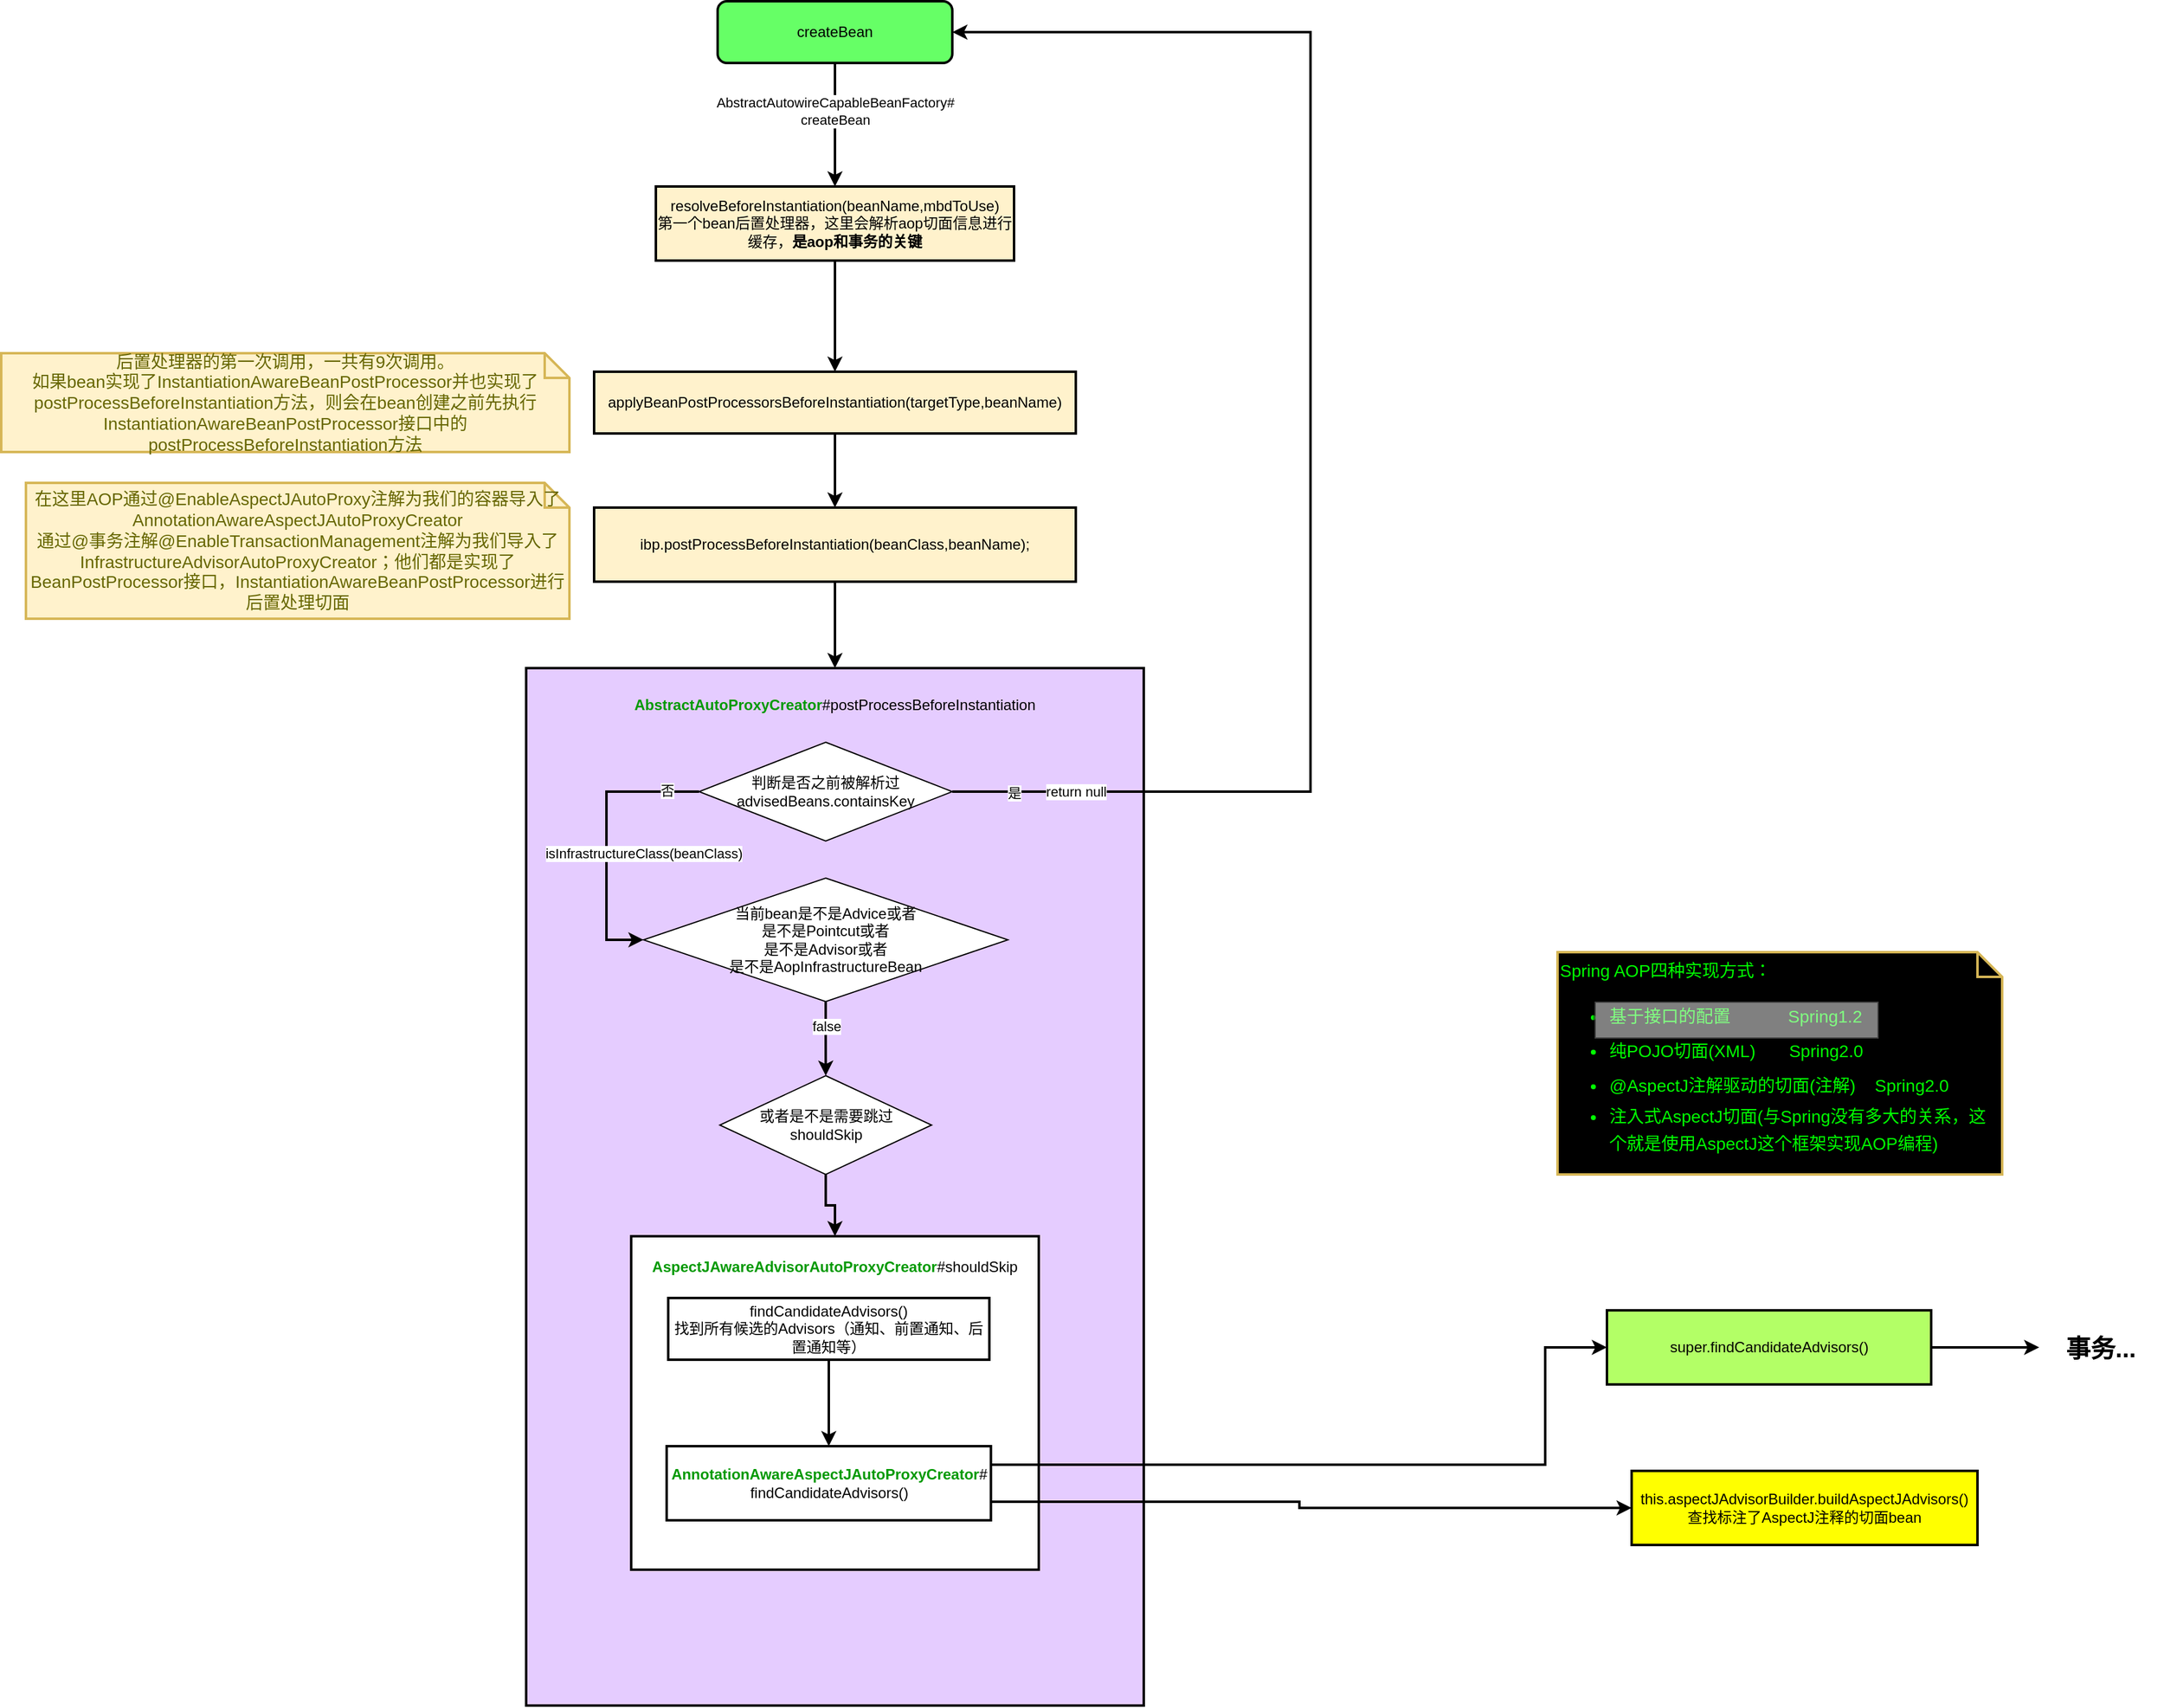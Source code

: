 <mxfile version="15.0.3" type="github" pages="2">
  <diagram id="2z5CUgGZHuWxxsyof4mT" name="第 1 页">
    <mxGraphModel dx="2315" dy="746" grid="1" gridSize="10" guides="1" tooltips="1" connect="1" arrows="1" fold="1" page="1" pageScale="1" pageWidth="827" pageHeight="1169" math="0" shadow="0">
      <root>
        <mxCell id="0" />
        <mxCell id="1" parent="0" />
        <mxCell id="qLPg8TqJx2OJkzEQIvHe-3" value="" style="edgeStyle=orthogonalEdgeStyle;rounded=0;orthogonalLoop=1;jettySize=auto;html=1;strokeWidth=2;entryX=0.5;entryY=0;entryDx=0;entryDy=0;" parent="1" source="qLPg8TqJx2OJkzEQIvHe-1" target="qLPg8TqJx2OJkzEQIvHe-4" edge="1">
          <mxGeometry relative="1" as="geometry">
            <mxPoint x="115" y="200" as="targetPoint" />
          </mxGeometry>
        </mxCell>
        <mxCell id="qLPg8TqJx2OJkzEQIvHe-5" value="AbstractAutowireCapableBeanFactory#&lt;br&gt;createBean" style="edgeLabel;html=1;align=center;verticalAlign=middle;resizable=0;points=[];" parent="qLPg8TqJx2OJkzEQIvHe-3" vertex="1" connectable="0">
          <mxGeometry x="-0.22" relative="1" as="geometry">
            <mxPoint as="offset" />
          </mxGeometry>
        </mxCell>
        <mxCell id="qLPg8TqJx2OJkzEQIvHe-1" value="createBean" style="rounded=1;whiteSpace=wrap;html=1;fillColor=#66FF66;strokeWidth=2;" parent="1" vertex="1">
          <mxGeometry x="20" y="70" width="190" height="50" as="geometry" />
        </mxCell>
        <mxCell id="qLPg8TqJx2OJkzEQIvHe-7" value="" style="edgeStyle=orthogonalEdgeStyle;rounded=0;orthogonalLoop=1;jettySize=auto;html=1;strokeWidth=2;" parent="1" source="qLPg8TqJx2OJkzEQIvHe-4" target="qLPg8TqJx2OJkzEQIvHe-6" edge="1">
          <mxGeometry relative="1" as="geometry" />
        </mxCell>
        <mxCell id="qLPg8TqJx2OJkzEQIvHe-4" value="resolveBeforeInstantiation(beanName,mbdToUse)&lt;br&gt;第一个bean后置处理器，这里会解析aop切面信息进行缓存，&lt;b&gt;是aop和事务的关键&lt;/b&gt;" style="rounded=0;whiteSpace=wrap;html=1;strokeWidth=2;fillColor=#FFF2CC;" parent="1" vertex="1">
          <mxGeometry x="-30" y="220" width="290" height="60" as="geometry" />
        </mxCell>
        <mxCell id="qLPg8TqJx2OJkzEQIvHe-10" value="" style="edgeStyle=orthogonalEdgeStyle;rounded=0;orthogonalLoop=1;jettySize=auto;html=1;strokeWidth=2;" parent="1" source="qLPg8TqJx2OJkzEQIvHe-6" target="qLPg8TqJx2OJkzEQIvHe-9" edge="1">
          <mxGeometry relative="1" as="geometry" />
        </mxCell>
        <mxCell id="qLPg8TqJx2OJkzEQIvHe-6" value="applyBeanPostProcessorsBeforeInstantiation(targetType,beanName)" style="rounded=0;whiteSpace=wrap;html=1;strokeWidth=2;fillColor=#FFF2CC;" parent="1" vertex="1">
          <mxGeometry x="-80" y="370" width="390" height="50" as="geometry" />
        </mxCell>
        <mxCell id="qLPg8TqJx2OJkzEQIvHe-8" value="后置处理器的第一次调用，一共有9次调用。&lt;br&gt;如果bean实现了InstantiationAwareBeanPostProcessor并也实现了postProcessBeforeInstantiation方法，则会在bean创建之前先执行InstantiationAwareBeanPostProcessor接口中的postProcessBeforeInstantiation方法" style="shape=note;strokeWidth=2;fontSize=14;size=20;whiteSpace=wrap;html=1;fillColor=#fff2cc;strokeColor=#d6b656;fontColor=#666600;rounded=0;verticalAlign=middle;" parent="1" vertex="1">
          <mxGeometry x="-560" y="355" width="460" height="80" as="geometry" />
        </mxCell>
        <mxCell id="qLPg8TqJx2OJkzEQIvHe-13" value="" style="edgeStyle=orthogonalEdgeStyle;rounded=0;orthogonalLoop=1;jettySize=auto;html=1;strokeWidth=2;" parent="1" source="qLPg8TqJx2OJkzEQIvHe-9" target="qLPg8TqJx2OJkzEQIvHe-12" edge="1">
          <mxGeometry relative="1" as="geometry" />
        </mxCell>
        <mxCell id="qLPg8TqJx2OJkzEQIvHe-9" value="ibp.postProcessBeforeInstantiation(beanClass,beanName);" style="whiteSpace=wrap;html=1;rounded=0;strokeWidth=2;fillColor=#FFF2CC;" parent="1" vertex="1">
          <mxGeometry x="-80" y="480" width="390" height="60" as="geometry" />
        </mxCell>
        <mxCell id="qLPg8TqJx2OJkzEQIvHe-11" value="在这里AOP通过@EnableAspectJAutoProxy注解为我们的容器导入了AnnotationAwareAspectJAutoProxyCreator&lt;br&gt;通过@事务注解@EnableTransactionManagement注解为我们导入了InfrastructureAdvisorAutoProxyCreator；他们都是实现了BeanPostProcessor接口，InstantiationAwareBeanPostProcessor进行后置处理切面" style="shape=note;strokeWidth=2;fontSize=14;size=20;whiteSpace=wrap;html=1;fillColor=#fff2cc;strokeColor=#d6b656;fontColor=#666600;rounded=0;verticalAlign=middle;" parent="1" vertex="1">
          <mxGeometry x="-540" y="460" width="440" height="110" as="geometry" />
        </mxCell>
        <mxCell id="qLPg8TqJx2OJkzEQIvHe-12" value="" style="whiteSpace=wrap;html=1;rounded=0;strokeWidth=2;fillColor=#E5CCFF;" parent="1" vertex="1">
          <mxGeometry x="-135" y="610" width="500" height="840" as="geometry" />
        </mxCell>
        <mxCell id="iQeJDAp7LOMuk4Yl4cxe-1" value="&lt;b&gt;&lt;font color=&quot;#009900&quot;&gt;AbstractAutoProxyCreator&lt;/font&gt;&lt;/b&gt;#postProcessBeforeInstantiation" style="text;html=1;strokeColor=none;fillColor=none;align=center;verticalAlign=middle;whiteSpace=wrap;rounded=0;" parent="1" vertex="1">
          <mxGeometry x="-70" y="620" width="370" height="40" as="geometry" />
        </mxCell>
        <mxCell id="iQeJDAp7LOMuk4Yl4cxe-3" style="edgeStyle=orthogonalEdgeStyle;rounded=0;orthogonalLoop=1;jettySize=auto;html=1;exitX=1;exitY=0.5;exitDx=0;exitDy=0;entryX=1;entryY=0.5;entryDx=0;entryDy=0;strokeWidth=2;" parent="1" source="iQeJDAp7LOMuk4Yl4cxe-2" target="qLPg8TqJx2OJkzEQIvHe-1" edge="1">
          <mxGeometry relative="1" as="geometry">
            <Array as="points">
              <mxPoint x="500" y="710" />
              <mxPoint x="500" y="95" />
            </Array>
          </mxGeometry>
        </mxCell>
        <mxCell id="iQeJDAp7LOMuk4Yl4cxe-4" value="return null" style="edgeLabel;html=1;align=center;verticalAlign=middle;resizable=0;points=[];" parent="iQeJDAp7LOMuk4Yl4cxe-3" vertex="1" connectable="0">
          <mxGeometry x="-0.831" relative="1" as="geometry">
            <mxPoint x="-1" as="offset" />
          </mxGeometry>
        </mxCell>
        <mxCell id="iQeJDAp7LOMuk4Yl4cxe-5" value="是" style="edgeLabel;html=1;align=center;verticalAlign=middle;resizable=0;points=[];" parent="iQeJDAp7LOMuk4Yl4cxe-3" vertex="1" connectable="0">
          <mxGeometry x="-0.916" y="-1" relative="1" as="geometry">
            <mxPoint as="offset" />
          </mxGeometry>
        </mxCell>
        <mxCell id="iQeJDAp7LOMuk4Yl4cxe-8" style="edgeStyle=orthogonalEdgeStyle;rounded=0;orthogonalLoop=1;jettySize=auto;html=1;exitX=0;exitY=0.5;exitDx=0;exitDy=0;entryX=0;entryY=0.5;entryDx=0;entryDy=0;strokeWidth=2;" parent="1" source="iQeJDAp7LOMuk4Yl4cxe-2" target="iQeJDAp7LOMuk4Yl4cxe-6" edge="1">
          <mxGeometry relative="1" as="geometry">
            <Array as="points">
              <mxPoint x="-70" y="710" />
              <mxPoint x="-70" y="830" />
            </Array>
          </mxGeometry>
        </mxCell>
        <mxCell id="iQeJDAp7LOMuk4Yl4cxe-9" value="否" style="edgeLabel;html=1;align=center;verticalAlign=middle;resizable=0;points=[];" parent="iQeJDAp7LOMuk4Yl4cxe-8" vertex="1" connectable="0">
          <mxGeometry x="-0.769" y="-1" relative="1" as="geometry">
            <mxPoint as="offset" />
          </mxGeometry>
        </mxCell>
        <mxCell id="iQeJDAp7LOMuk4Yl4cxe-10" value="isInfrastructureClass(beanClass)" style="edgeLabel;html=1;align=center;verticalAlign=middle;resizable=0;points=[];" parent="iQeJDAp7LOMuk4Yl4cxe-8" vertex="1" connectable="0">
          <mxGeometry x="0.084" y="-2" relative="1" as="geometry">
            <mxPoint x="32" y="3" as="offset" />
          </mxGeometry>
        </mxCell>
        <mxCell id="iQeJDAp7LOMuk4Yl4cxe-2" value="判断是否之前被解析过&lt;br&gt;advisedBeans.containsKey" style="rhombus;whiteSpace=wrap;html=1;" parent="1" vertex="1">
          <mxGeometry x="5" y="670" width="205" height="80" as="geometry" />
        </mxCell>
        <mxCell id="iQeJDAp7LOMuk4Yl4cxe-12" value="" style="edgeStyle=orthogonalEdgeStyle;rounded=0;orthogonalLoop=1;jettySize=auto;html=1;strokeWidth=2;" parent="1" source="iQeJDAp7LOMuk4Yl4cxe-6" target="iQeJDAp7LOMuk4Yl4cxe-7" edge="1">
          <mxGeometry relative="1" as="geometry" />
        </mxCell>
        <mxCell id="iQeJDAp7LOMuk4Yl4cxe-13" value="false" style="edgeLabel;html=1;align=center;verticalAlign=middle;resizable=0;points=[];" parent="iQeJDAp7LOMuk4Yl4cxe-12" vertex="1" connectable="0">
          <mxGeometry x="-0.339" relative="1" as="geometry">
            <mxPoint as="offset" />
          </mxGeometry>
        </mxCell>
        <mxCell id="iQeJDAp7LOMuk4Yl4cxe-6" value="当前bean是不是Advice或者&lt;br&gt;是不是Pointcut或者&lt;br&gt;是不是Advisor或者&lt;br&gt;是不是AopInfrastructureBean&lt;br&gt;" style="rhombus;whiteSpace=wrap;html=1;" parent="1" vertex="1">
          <mxGeometry x="-40" y="780" width="295" height="100" as="geometry" />
        </mxCell>
        <mxCell id="iQeJDAp7LOMuk4Yl4cxe-7" value="&lt;span&gt;或者是不是需要跳过&lt;br&gt;shouldSkip&lt;br&gt;&lt;/span&gt;" style="rhombus;whiteSpace=wrap;html=1;" parent="1" vertex="1">
          <mxGeometry x="21.75" y="940" width="171.5" height="80" as="geometry" />
        </mxCell>
        <mxCell id="iQeJDAp7LOMuk4Yl4cxe-14" value="" style="rounded=0;whiteSpace=wrap;html=1;strokeWidth=2;" parent="1" vertex="1">
          <mxGeometry x="-50" y="1070" width="330" height="270" as="geometry" />
        </mxCell>
        <mxCell id="iQeJDAp7LOMuk4Yl4cxe-15" value="&lt;font color=&quot;#009900&quot;&gt;&lt;b&gt;AspectJAwareAdvisorAutoProxyCreator&lt;/b&gt;&lt;/font&gt;#shouldSkip" style="text;html=1;strokeColor=none;fillColor=none;align=center;verticalAlign=middle;whiteSpace=wrap;rounded=0;" parent="1" vertex="1">
          <mxGeometry x="-30" y="1080" width="290" height="30" as="geometry" />
        </mxCell>
        <mxCell id="iQeJDAp7LOMuk4Yl4cxe-20" value="" style="edgeStyle=orthogonalEdgeStyle;rounded=0;orthogonalLoop=1;jettySize=auto;html=1;strokeWidth=2;entryX=0.5;entryY=0;entryDx=0;entryDy=0;" parent="1" source="iQeJDAp7LOMuk4Yl4cxe-16" target="iQeJDAp7LOMuk4Yl4cxe-22" edge="1">
          <mxGeometry relative="1" as="geometry">
            <mxPoint x="110" y="1220" as="targetPoint" />
          </mxGeometry>
        </mxCell>
        <mxCell id="iQeJDAp7LOMuk4Yl4cxe-16" value="findCandidateAdvisors()&lt;br&gt;找到所有候选的Advisors（通知、前置通知、后置通知等）" style="rounded=0;whiteSpace=wrap;html=1;strokeWidth=2;" parent="1" vertex="1">
          <mxGeometry x="-20" y="1120" width="260" height="50" as="geometry" />
        </mxCell>
        <mxCell id="iQeJDAp7LOMuk4Yl4cxe-24" value="" style="edgeStyle=orthogonalEdgeStyle;rounded=0;orthogonalLoop=1;jettySize=auto;html=1;strokeWidth=2;exitX=1;exitY=0.25;exitDx=0;exitDy=0;entryX=0;entryY=0.5;entryDx=0;entryDy=0;" parent="1" source="iQeJDAp7LOMuk4Yl4cxe-22" target="iQeJDAp7LOMuk4Yl4cxe-23" edge="1">
          <mxGeometry relative="1" as="geometry">
            <Array as="points">
              <mxPoint x="690" y="1255" />
              <mxPoint x="690" y="1160" />
            </Array>
          </mxGeometry>
        </mxCell>
        <mxCell id="iQeJDAp7LOMuk4Yl4cxe-32" style="edgeStyle=orthogonalEdgeStyle;rounded=0;orthogonalLoop=1;jettySize=auto;html=1;exitX=1;exitY=0.75;exitDx=0;exitDy=0;entryX=0;entryY=0.5;entryDx=0;entryDy=0;strokeWidth=2;" parent="1" source="iQeJDAp7LOMuk4Yl4cxe-22" target="iQeJDAp7LOMuk4Yl4cxe-31" edge="1">
          <mxGeometry relative="1" as="geometry">
            <Array as="points">
              <mxPoint x="491" y="1285" />
              <mxPoint x="491" y="1290" />
            </Array>
          </mxGeometry>
        </mxCell>
        <mxCell id="iQeJDAp7LOMuk4Yl4cxe-22" value="&lt;b&gt;&lt;font color=&quot;#009900&quot;&gt;AnnotationAwareAspectJAutoProxyCreator&lt;/font&gt;&lt;/b&gt;#&lt;br&gt;findCandidateAdvisors()" style="rounded=0;whiteSpace=wrap;html=1;strokeWidth=2;" parent="1" vertex="1">
          <mxGeometry x="-21.25" y="1240" width="262.5" height="60" as="geometry" />
        </mxCell>
        <mxCell id="iQeJDAp7LOMuk4Yl4cxe-26" value="" style="edgeStyle=orthogonalEdgeStyle;rounded=0;orthogonalLoop=1;jettySize=auto;html=1;strokeWidth=2;entryX=0;entryY=0.5;entryDx=0;entryDy=0;" parent="1" source="iQeJDAp7LOMuk4Yl4cxe-23" target="iQeJDAp7LOMuk4Yl4cxe-27" edge="1">
          <mxGeometry relative="1" as="geometry">
            <mxPoint x="676.25" y="1220" as="targetPoint" />
          </mxGeometry>
        </mxCell>
        <mxCell id="iQeJDAp7LOMuk4Yl4cxe-23" value="super.findCandidateAdvisors()" style="rounded=0;whiteSpace=wrap;html=1;strokeWidth=2;fillColor=#B3FF66;" parent="1" vertex="1">
          <mxGeometry x="740" y="1130" width="262.5" height="60" as="geometry" />
        </mxCell>
        <mxCell id="iQeJDAp7LOMuk4Yl4cxe-30" value="" style="group" parent="1" vertex="1" connectable="0">
          <mxGeometry x="1090" y="1140" width="100" height="40" as="geometry" />
        </mxCell>
        <mxCell id="iQeJDAp7LOMuk4Yl4cxe-27" value="&lt;font style=&quot;font-size: 20px&quot;&gt;&lt;b&gt;事务...&lt;/b&gt;&lt;/font&gt;" style="text;html=1;strokeColor=none;fillColor=none;align=center;verticalAlign=middle;whiteSpace=wrap;rounded=0;" parent="iQeJDAp7LOMuk4Yl4cxe-30" vertex="1">
          <mxGeometry width="100" height="40" as="geometry" />
        </mxCell>
        <UserObject label="" link="https://viewer.diagrams.net/?highlight=0000ff&amp;edit=_blank&amp;layers=1&amp;nav=1&amp;title=AOP%E6%BA%90%E7%A0%81%E8%A7%A3%E6%9E%90.drawio#R7R1Zc5tI%2BrfsA1VOqqLiPh5Bx6y3EidjO5uZvLgQIIkZRGsB%2Bciv3764G4QOJFkjx%2BVA01z93SecNFy%2B%2FhbZq8UX4HoBJ%2FLuKyeNOFEUZF2H%2F6GRNzKiySoZmEe%2BSyflAw%2F%2BL48O8nR07bteXJqYABAk%2Fqo86IAw9JykNGZHEXgpT5uBoHzXlT33agMPjh3UR3%2F4brIgo7qo5eP%2F9vz5Ir2zoBrkyNJOJ9M3iRe2C14KQ9KYk4YRAAnZWr4OvQAtXrouz7rz4%2Fvz%2Bqfxa%2FYw%2FXk7vnt5cz%2BRi022OSV7hcgLk50v7f%2F%2BsnY%2B%2F%2FDD1cPP6dPTj%2F%2BAn6%2BfRPpqyVu6Xp4Ll4%2FugihZgDkI7WCcj1oRWIeuh67Kw718zmcAVnBQgIN%2FeUnyRnHBXicADi2SZUCPeq9%2B8kdh%2B090qYFC90av9Mp45y3dCZPo7Y98Itr9s3gsPw3vpefFSQT%2BziAPYWaRN0avWUGQDatL58VgHTley5JSbEnsaO4lLfOEDIUg7Xlg6cHHhudFXmAn%2FnP54WxKBPNsXg5ouEFhvQXc6UM%2B28Ga3iler7xoMPNDd2iHru%2FaiWe6z34MovjmQw1LyjjwsvAT72Fl43V5gXykDO%2BZHwRDEIAInyuZxlAeWy2wefaixHvdATr11UyvwtMXpkxMTPdfcpaQjS0K7EDlewKAXAPAKSjx%2BNSRioBN1CGdkjqUOnDGKmeJnCmgDWPI6QY31jkTjlh4Q%2BNMCR8acwZEGTWA72ZNI7g1R1v%2B7MYmxHRnL6E0hPIDXhZdmQ%2FXQfABDWgWEwM%2B21MokUtQswN%2FHsJtB4LEg0RlIYLxocgz6YGl77oEQbzY%2F2VP8fUQiqyAHyZ4tRSLU0ZtFEflMT05l4JFTGjG7EZK%2FMQPRKpAdIYlvdg39PCFKWA2iyEOVYGd3XN3%2BAtM%2BBsQzhNurCAIm2ob%2FOGINeF0jRtPOGvIGZM6RtA5BsQjA83Uh%2BjK%2BoQzTW4s47NM1pXhIZ3TeTRiDjE%2B4luQ0%2BEEfcyNNc6yOHOEJ8NbjNAhuAufH90C3pfHc%2BAtpMIhfGVzVGf1C7CcruPNbL7OTJoYf19sXpLLbF5isXmFweaNvti8KJ0Fn%2FdC10S6NGIagR3HvkMGJ35wOlEgdVWUlFPKAgYAEalYmNIg8Yw5y8C0Z3BmgYog6cIJlkap2lARxUKpQUiXShBIhAK6FDp9zOkWPd0yqeaFZkA2oMtTzw6R5NhPDzsHAhUHSolEZZ1BorJyRE1MZVAo4daryCuttvq%2FNcBc3Hb%2BnuOV%2F%2BSQxTORABclcYr%2BYeluYRFaPGgbU81Rs4MzECafZvbSD97SKaq9RBCjd4EUPY1sP0TawhKEoHq8fKUYkz66jjHQV0n%2BsJnAoS8Vr%2ByQ%2BVblp1VFQ1OUyj3IOWiGn0AlxGHdZfLxI0Pa0RF4mNz%2FuM%2FEf0TQsJ2F51LKsihBxUd9sq6gdyDr9KFmB7VD76UO99oL5soJ5Bcy5kMqkvumwtIBVKQDGAJlY1CLSLnMSaGUsryLgAfk%2BQoGQ5HDQ%2BVshEagSkc0sNKin4hY%2BloCkT8pNn089gP0hkqZLaAgrYHgFNL8hwVbgCgdeA5EMUOhignUKdAhrFmcEhhIe7kMYKQ0i9grpGIVrziPrbgMTpC9mug3N%2FBS8FzZ68HYK2WmdftYQca0ZeYC8Mpe%2B2GvLJ8G%2B5EeksgP59TjBBX4uiMsf5uOj%2B04mi6J9edKFn6TRjfY8haGrqm2Xb9Fn2pk02ttxlo4jK2VdLRiJkIzDo1vsA%2F7svq01MZLve%2Bpu6Vg88ks77uQBhEPbvRpHdwyuc8EwHlwfVw7XmBbW%2BA22NX7Rbi4YnwrD3c1RLhyNw6fwfD0%2FnuVjREFiLP8cOnYrq5hinBqxQ8oV50H5DXpWcWYafVCRuVCVYQk61C70MEc0fU4XQ1PkSdi1Ui6Xdz4ByDpbGEKAFZZEBZ7I2n96sf5R%2FhxLkJ%2FI85ga1yIyNTdwwoK6%2BhKGnI67epflAFxDg6vy7GKM3OMuBi1q811dWlt8I6OsVM0Y4LNLun2EJs5oc5VGmLL3F4avgVxjcHrqFfWeUDBNcaBBZKtIFVBVVr9zP2dJSlghyXaaAE5gRmBq0lzbiwJwz51%2BJxUD5H5cYgU6sfIDmPbSXwQfrFDe%2B4tkUp9VZp6ZBwmRiQaX1Fy8mb7wienVpq%2BReD1jYkmQxDO%2FPk6stEwJw4vA0AZdWfBipoTHKU7KTQSZo0Qx8i5RMbZ63MyQE%2Bon%2F2qY7w7HeOF%2BgHQlCnK49%2BB8yKP602IUmGkUQthfU%2F8IB483pt3D%2Bbw8fbr3ZM5%2Bu%2Ftw9f7J2ts3j3dmV%2FGH46JQvu%2F%2BhUzNmDGPQi8G4QeI2%2Fmhz7CisH918%2Fjp9u7yb358Hj%2Fffj4%2Ff4K9q3BvlpPCc9DizuB9AaiokwzkyTyp%2BvEe8BO1UzZ5ZPCHDJ486Hw4FcFqQ%2B%2FBtSfSVia5gJn0WisZiMbqaCuV8x2Rs5iLZzallOMHVdEk6cCvXAvOGKQ5%2BGRDk9voafpz5OTIsEl54Zled1XhenEgXBm5LvAVInSsvHBt3Ew4ntNQPT4tvJuQydYu344N0PHi%2BENmxD8hvVGfO33vUTsp%2FkKHwZXGsP0yIxrwkfKXLZ9qaZ74TR%2BcsMkWntka2YHsddw%2Fw%2BHesmNjON4uQgtMdPW0PORI5PG5iDuAfP4QxB62aRCcv9wyMOfXpY2vYxUDgoLjNx%2Bg7XyfS28wCjkuqZ5cAeszdFPmeahVLIzFFFOq0u2TfSo5jMwLtV3qod4oPyFaD69kSXMxJFMKG1%2ByBScygm46wGdJuj5KYKh5%2Bc0K2%2BQvUgy15LrkE6oKFjVZAd6MPBD79OiYDvj%2Bm2FJXHfixLSZGE0qq9SPVfyPclveGEHZX3SLgxk7xGXK6KBAFU1fwMxdtNwjFLmz5UJWUlz9%2BLnBYj8XxDN7L7zGw1FKjEPjVF2KvFynQ%2FKvQm%2Bd1x2WhK%2Ffcs5vaOcI9z5VDWoAqNbBA2O8oVgWIfi7jwQSwJmVqGQXOMMi7PkQog3q3NtuWDNZ8TCs3fXxEBo6D%2BRdzGQ4M9%2BWkz%2FfQzkd8wG%2BqZ8QelI%2BvJpSb%2Fei2QGIhIBQ%2BqSWdMS%2BHq3nnhhr9DmehlMIhw72yS%2ByzBHyhqFriDS%2FYJlyfPUstxYYD7BP3B8Htmu75WuMsM%2FbYwgFaeChm6WCVKps1G7g2wXKzaGqtZlO7N2IStsPzxKsDKd3wlV79rGq3duoHZVBIw9uQHb%2FpQr9qfOV7Cnb%2BuT0QUBRWYEGiCCMl5vaGFRalAR1zBxT89WIzPoi%2BDlSqswjVHZIKgMgpf6onexixfrTOm9d7o1OtKt2OC6PI4UTyHG7Ch1EQqz2E5V%2FEDQ5f3UZUqPn6pu%2Bv7UZ1E5CZ1Rp3LqOd7KqSxs7VR%2BzzTd0GpuOwyDC2C%2FFSZQamkU1ZJQERCGUkS%2BjfN16v3OkZU8wWFRl1HgmnWuuwyG09AVLLfQoeQ%2B%2F06DjNggIzGn3nyQNAHJMn30QqvBqgK2Xf%2B%2Bney6zbZbf%2BpauZ%2BYpjHUtbYY1OFlPZvAzlJq7GPBbSlq%2BpYaKeM4ktSosXnBYLP5TRbcvuLH4M9R%2FDBcFBem7zY0OMjFjyryemnlU1Q%2BX2kkXf3F%2B%2FMX6aT%2B4vQxKwqFNaLhG%2BS%2FGeHSY4ZSoSJ9w5QK5Ts4pGTg0ivLwonAjR2N%2FXi4jtBiB2%2B34TDycGUTq3X8Resjkl7tcKqzNBKD0eFU600jYTWbJ%2BBDnnyOlUxQyc%2BA6%2FLKSi5WUDa4hQu1DBSEHAwGhTQCcvX2PIJGgNM8NkZqW3fJwMKwMnvqCw%2BEqtiV61igM9TS3nLhxA5ZiMfPhSvmtO2cGbdRIvUtGzp7LKQGpDlOvpzGGwOj8FNWTzRDHMjFw%2BXLd82kE3it6h%2FROynCB1NiWBKQxCt42htf10s99i1oQEtZ79zbcBbZEL%2FXTrKO0nImEyopuJgXCzZU3iSxJOAYMiAf6pKFPK8LUXcbwl6Ze1cSJLEE9j2V3VSPVuSyDi1W0LJHZZgVdrk2lJpOpwoCAqMC8yvEuMh3vTpl9Ft3sYpAArEayilUZQkCTHUHqguazRxVdev3bKB1dj0N7YAJn46GSbMPvrTU2fyD23xlv5dTmdnSxqZuh9Uaf51XL%2BHL6VxVaV1DymQNnNhQ%2BKwOHLHSFiPGtWnYAQmitOIZMHCTH0PEuaUG%2BuzWmH4W5djcoPrUm7sLnDcv7V6qevTH61M%2FiDyoybeoBDcHus%2Bxa1mb3udf%2BMKHqtBFH6hrBREh9bTOp7J7UXXCAweVk0DNu8wIbkpq3YYF6VJZfYEl1gNo8jetGjqGu7eQUjP6YcQKs93xSbfkSC0svf966s1cWRsVjuxfpNWf87NSCcyKyqss96fQ22e%2BJMZHPa%2BxrWLIqov%2Fct%2FY%2BX4gFGsgtNMP5WXuPLKh07IonRHDKlrqOclR%2FsQIWG2ds9wXWVVzXYyuuS79ERW7MA05VFVW8JCq%2BBgC2xWwZSHMps%2BUng2UJFWrRABzl3jxI4ciIwTYH6CuXzk8vNvsQlxTzK5fmA5PaRteVNPk2ufYWtxLqNmxlra1zhjkyeFBJS2i012aXsUD23Xfq6HdatHQWsz32kGKbdxcYreoQxgyAs%2FI42DWf%2FaWzSOd5berSokcG82ocy0D7WwIyQ3lZEdK5BC0siFgGLs2PhJksYrhRy49TQnqXbVH24WXSLWVVuq8RGB5RWS5J14in2WDtF15CbdV2ljvvETuyEuk034rT61gZe2ji51ZiSJU7N6aN69vVlJ3EGWxn1x%2F7Y%2B3dO1w0ReLkcUKAERGJ6pMpTlKJyqZ5XioQOAkXzAUKnX%2BDL1OYq1Ub209ZJYvjWTkk2bdFv5UEjYNiWuMFv5J%2BKMbpvn1G%2BuDyOSoVfhCCjQlFWzvazgpsq5zp%2B1iQpB4bJwv9IOR0QyyLXYgoHqivug4LHnsqlNVUblasxkV%2FmA5Xabb%2FRL9W1C3lS8fCkO%2Bx170dfoXRHN4XkCSQ3NSCfzwb7K%2FSJJVjI0uaIBPXl5eBqsIOF4cg3DggCUce%2FaRR2KCTxEnykwwFN2WFFWRplNt5oqyy9u2S67bjo7F%2BlqKvwwc8Zc2EqBFEFdBkaDQSGNjvylIEvjktCWglTkdWXwT38yMV2idCNjtdGfmvyJcsOjzjMor5bihOPAd9GkQiDMRXSvXTqDlP0HjUCxMwGzmO1669%2B3uN%2FhX1uGfW5SRG3rJE1rVJ14crFBjw5P2SDo8Vqf9jlRpYBiqokHDQEd%2Fy60NJX4gK3WRog4ktfSvThVNc7agErhbIJR0KAIgKaoRkOUsvgAXkdD4%2Fw%3D%3D" id="iQeJDAp7LOMuk4Yl4cxe-28">
          <mxCell style="shape=image;html=1;verticalAlign=top;verticalLabelPosition=bottom;labelBackgroundColor=#ffffff;imageAspect=0;aspect=fixed;image=https://cdn2.iconfinder.com/data/icons/officeicons/PNG/48/Internet_link_02.png;rounded=0;fontSize=12;fontColor=#000000;strokeWidth=2;fillColor=#FFFFFF;gradientColor=#ffffff;" parent="iQeJDAp7LOMuk4Yl4cxe-30" vertex="1">
            <mxGeometry x="82" y="11" width="18" height="18" as="geometry" />
          </mxCell>
        </UserObject>
        <mxCell id="iQeJDAp7LOMuk4Yl4cxe-31" value="this.aspectJAdvisorBuilder.buildAspectJAdvisors()&lt;br&gt;查找标注了AspectJ注释的切面bean" style="rounded=0;whiteSpace=wrap;html=1;strokeWidth=2;fillColor=#FFFF00;" parent="1" vertex="1">
          <mxGeometry x="760" y="1260" width="280" height="60" as="geometry" />
        </mxCell>
        <mxCell id="AeU2hq5m6KdZr8ENlgC_-1" value="" style="edgeStyle=orthogonalEdgeStyle;rounded=0;orthogonalLoop=1;jettySize=auto;html=1;endArrow=classic;endFill=1;strokeWidth=2;entryX=0.5;entryY=0;entryDx=0;entryDy=0;" edge="1" parent="1" source="iQeJDAp7LOMuk4Yl4cxe-7" target="iQeJDAp7LOMuk4Yl4cxe-14">
          <mxGeometry relative="1" as="geometry">
            <mxPoint x="110" y="1070" as="targetPoint" />
          </mxGeometry>
        </mxCell>
        <mxCell id="AeU2hq5m6KdZr8ENlgC_-3" value="&lt;font color=&quot;#00ff00&quot;&gt;Spring AOP四种实现方式：&lt;br&gt;&lt;ul style=&quot;line-height: 200%&quot;&gt;&lt;li&gt;&lt;font color=&quot;#00ff00&quot;&gt;基于接口的配置&amp;nbsp; &amp;nbsp; &amp;nbsp; &amp;nbsp; &amp;nbsp; &amp;nbsp; Spring1.2&lt;/font&gt;&lt;/li&gt;&lt;li&gt;纯POJO切面(XML)&amp;nbsp; &amp;nbsp; &amp;nbsp; &amp;nbsp;Spring2.0&lt;/li&gt;&lt;li&gt;@AspectJ注解驱动的切面(注解)&amp;nbsp; &amp;nbsp; Spring2.0&lt;/li&gt;&lt;li style=&quot;line-height: 160%&quot;&gt;注入式AspectJ切面(与Spring没有多大的关系，这个就是使用AspectJ这个框架实现AOP编程)&lt;/li&gt;&lt;/ul&gt;&lt;/font&gt;" style="shape=note;strokeWidth=2;fontSize=14;size=20;whiteSpace=wrap;html=1;strokeColor=#d6b656;fontColor=#666600;rounded=0;verticalAlign=top;fillColor=#000000;align=left;" vertex="1" parent="1">
          <mxGeometry x="700" y="840" width="360" height="180" as="geometry" />
        </mxCell>
        <mxCell id="AeU2hq5m6KdZr8ENlgC_-4" value="" style="rounded=0;whiteSpace=wrap;html=1;strokeColor=#000000;strokeWidth=2;verticalAlign=top;fillColor=#FFFFFF;opacity=50;" vertex="1" parent="1">
          <mxGeometry x="730" y="880" width="230" height="30" as="geometry" />
        </mxCell>
      </root>
    </mxGraphModel>
  </diagram>
  <diagram id="0Uptjd44pe4Rfi0elNdB" name="事务-解析advisor">
    <mxGraphModel dx="1488" dy="746" grid="1" gridSize="10" guides="1" tooltips="1" connect="1" arrows="1" fold="1" page="1" pageScale="1" pageWidth="827" pageHeight="1169" math="0" shadow="0">
      <root>
        <mxCell id="v8cWUvuZ9zfSbZIENwyd-0" />
        <mxCell id="v8cWUvuZ9zfSbZIENwyd-1" parent="v8cWUvuZ9zfSbZIENwyd-0" />
        <mxCell id="iQwucLWinpSZb__WJoZx-2" style="edgeStyle=orthogonalEdgeStyle;rounded=0;orthogonalLoop=1;jettySize=auto;html=1;exitX=1;exitY=0.5;exitDx=0;exitDy=0;entryX=0.5;entryY=0;entryDx=0;entryDy=0;strokeWidth=2;" edge="1" parent="v8cWUvuZ9zfSbZIENwyd-1" source="iQwucLWinpSZb__WJoZx-0" target="iQwucLWinpSZb__WJoZx-1">
          <mxGeometry relative="1" as="geometry" />
        </mxCell>
        <mxCell id="iQwucLWinpSZb__WJoZx-0" value="super.findCandidateAdvisors()" style="rounded=0;whiteSpace=wrap;html=1;fillColor=#A9C4EB;strokeWidth=2;" vertex="1" parent="v8cWUvuZ9zfSbZIENwyd-1">
          <mxGeometry x="100" y="200" width="200" height="60" as="geometry" />
        </mxCell>
        <mxCell id="iQwucLWinpSZb__WJoZx-4" value="" style="edgeStyle=orthogonalEdgeStyle;rounded=0;orthogonalLoop=1;jettySize=auto;html=1;strokeWidth=2;" edge="1" parent="v8cWUvuZ9zfSbZIENwyd-1" source="iQwucLWinpSZb__WJoZx-1" target="iQwucLWinpSZb__WJoZx-3">
          <mxGeometry relative="1" as="geometry" />
        </mxCell>
        <mxCell id="iQwucLWinpSZb__WJoZx-5" value="没有被解析&lt;br&gt;if(advisorNames == null) {" style="edgeLabel;html=1;align=center;verticalAlign=middle;resizable=0;points=[];" vertex="1" connectable="0" parent="iQwucLWinpSZb__WJoZx-4">
          <mxGeometry x="-0.26" relative="1" as="geometry">
            <mxPoint as="offset" />
          </mxGeometry>
        </mxCell>
        <mxCell id="iQwucLWinpSZb__WJoZx-1" value="是否被解析过？&lt;br&gt;这里只会解析一次，后续保存到缓存中" style="rhombus;whiteSpace=wrap;html=1;strokeWidth=2;fillColor=#A9C4EB;" vertex="1" parent="v8cWUvuZ9zfSbZIENwyd-1">
          <mxGeometry x="340" y="300" width="250" height="90" as="geometry" />
        </mxCell>
        <mxCell id="iQwucLWinpSZb__WJoZx-23" value="" style="edgeStyle=orthogonalEdgeStyle;rounded=0;orthogonalLoop=1;jettySize=auto;html=1;endArrow=classic;endFill=1;strokeWidth=2;" edge="1" parent="v8cWUvuZ9zfSbZIENwyd-1" source="iQwucLWinpSZb__WJoZx-3" target="iQwucLWinpSZb__WJoZx-15">
          <mxGeometry relative="1" as="geometry" />
        </mxCell>
        <mxCell id="iQwucLWinpSZb__WJoZx-3" value="从容器中获取所有类型为Advisor的beanName" style="rounded=0;whiteSpace=wrap;html=1;strokeWidth=2;fillColor=#A9C4EB;" vertex="1" parent="v8cWUvuZ9zfSbZIENwyd-1">
          <mxGeometry x="342.5" y="480" width="245" height="60" as="geometry" />
        </mxCell>
        <mxCell id="iQwucLWinpSZb__WJoZx-6" value="&lt;pre style=&quot;background-color: #2b2b2b ; color: #a9b7c6 ; font-family: &amp;quot;jetbrains mono&amp;quot; ; font-size: 9.8pt&quot;&gt;&lt;span style=&quot;color: #629755 ; font-style: italic&quot;&gt;/**&lt;br&gt;&lt;/span&gt;&lt;span style=&quot;color: #629755 ; font-style: italic&quot;&gt; * cachedAdvisorBeanNames&lt;/span&gt;&lt;span style=&quot;color: #629755 ; font-style: italic ; font-family: &amp;quot;courier new&amp;quot;&quot;&gt;是用来保存我们的&lt;/span&gt;&lt;span style=&quot;color: #629755 ; font-style: italic&quot;&gt;Advisor&lt;/span&gt;&lt;span style=&quot;color: #629755 ; font-style: italic ; font-family: &amp;quot;courier new&amp;quot;&quot;&gt;全类名称的&lt;br&gt;&lt;/span&gt;&lt;span style=&quot;color: #629755 ; font-style: italic ; font-family: &amp;quot;courier new&amp;quot;&quot;&gt; &lt;/span&gt;&lt;span style=&quot;color: #629755 ; font-style: italic&quot;&gt;* &lt;/span&gt;&lt;span style=&quot;color: #629755 ; font-style: italic ; font-family: &amp;quot;courier new&amp;quot;&quot;&gt;会在第一个单实例&lt;/span&gt;&lt;span style=&quot;color: #629755 ; font-style: italic&quot;&gt;bean&lt;/span&gt;&lt;span style=&quot;color: #629755 ; font-style: italic ; font-family: &amp;quot;courier new&amp;quot;&quot;&gt;的时候会把这个&lt;/span&gt;&lt;span style=&quot;color: #629755 ; font-style: italic&quot;&gt;Advisor&lt;/span&gt;&lt;span style=&quot;color: #629755 ; font-style: italic ; font-family: &amp;quot;courier new&amp;quot;&quot;&gt;名解析出来&lt;br&gt;&lt;/span&gt;&lt;span style=&quot;color: #629755 ; font-style: italic ; font-family: &amp;quot;courier new&amp;quot;&quot;&gt; &lt;/span&gt;&lt;span style=&quot;color: #629755 ; font-style: italic&quot;&gt;*/&lt;br&gt;&lt;/span&gt;String[] advisorNames = &lt;span style=&quot;color: #cc7832&quot;&gt;this&lt;/span&gt;.&lt;span style=&quot;color: #9876aa&quot;&gt;cachedAdvisorBeanNames&lt;/span&gt;&lt;span style=&quot;color: #cc7832&quot;&gt;;&lt;/span&gt;&lt;/pre&gt;" style="text;whiteSpace=wrap;html=1;" vertex="1" parent="v8cWUvuZ9zfSbZIENwyd-1">
          <mxGeometry x="780" y="290" width="400" height="110" as="geometry" />
        </mxCell>
        <mxCell id="iQwucLWinpSZb__WJoZx-7" value="" style="endArrow=oval;dashed=1;html=1;strokeWidth=2;exitX=1;exitY=0.5;exitDx=0;exitDy=0;entryX=0;entryY=0.5;entryDx=0;entryDy=0;endFill=0;" edge="1" parent="v8cWUvuZ9zfSbZIENwyd-1" source="iQwucLWinpSZb__WJoZx-1" target="iQwucLWinpSZb__WJoZx-6">
          <mxGeometry width="50" height="50" relative="1" as="geometry">
            <mxPoint x="640" y="460" as="sourcePoint" />
            <mxPoint x="690" y="410" as="targetPoint" />
          </mxGeometry>
        </mxCell>
        <mxCell id="iQwucLWinpSZb__WJoZx-10" value="" style="group" vertex="1" connectable="0" parent="v8cWUvuZ9zfSbZIENwyd-1">
          <mxGeometry x="780" y="410" width="650" height="210" as="geometry" />
        </mxCell>
        <mxCell id="iQwucLWinpSZb__WJoZx-8" value="&lt;pre style=&quot;background-color: #2b2b2b ; color: #a9b7c6 ; font-family: &amp;quot;jetbrains mono&amp;quot; ; font-size: 9.8pt&quot;&gt;&lt;span style=&quot;color: #629755 ; font-style: italic&quot;&gt;/**&lt;br&gt;&lt;/span&gt;&lt;span style=&quot;color: #629755 ; font-style: italic&quot;&gt; * &lt;/span&gt;&lt;span style=&quot;color: #629755 ; font-style: italic ; font-family: &amp;quot;courier new&amp;quot;&quot;&gt;找到所有包含&lt;/span&gt;&lt;span style=&quot;color: #629755 ; font-style: italic&quot;&gt;Advisor&lt;/span&gt;&lt;span style=&quot;color: #629755 ; font-style: italic ; font-family: &amp;quot;courier new&amp;quot;&quot;&gt;的&lt;/span&gt;&lt;span style=&quot;color: #629755 ; font-style: italic&quot;&gt;bean&lt;/span&gt;&lt;span style=&quot;color: #629755 ; font-style: italic ; font-family: &amp;quot;courier new&amp;quot;&quot;&gt;名字&lt;br&gt;&lt;/span&gt;&lt;span style=&quot;color: #629755 ; font-style: italic ; font-family: &amp;quot;courier new&amp;quot;&quot;&gt; &lt;/span&gt;&lt;span style=&quot;color: #629755 ; font-style: italic&quot;&gt;* &lt;/span&gt;&lt;span style=&quot;color: #629755 ; font-style: italic ; font-family: &amp;quot;courier new&amp;quot;&quot;&gt;去找我们的容器中读取实现了&lt;/span&gt;&lt;span style=&quot;color: #629755 ; font-style: italic&quot;&gt;Advisor&lt;/span&gt;&lt;span style=&quot;color: #629755 ; font-style: italic ; font-family: &amp;quot;courier new&amp;quot;&quot;&gt;接口的实现类，而我们的事务注解&lt;/span&gt;&lt;span style=&quot;color: #629755 ; font-style: italic&quot;&gt;@EnableTransactionManagement&lt;br&gt;&lt;/span&gt;&lt;span style=&quot;color: #629755 ; font-style: italic&quot;&gt; * &lt;/span&gt;&lt;span style=&quot;color: #629755 ; font-style: italic ; font-family: &amp;quot;courier new&amp;quot;&quot;&gt;导入了一个叫&lt;/span&gt;&lt;span style=&quot;color: #629755 ; font-style: italic&quot;&gt;ProxyTransactionManagementConfiguration,&lt;/span&gt;&lt;span style=&quot;color: #629755 ; font-style: italic ; font-family: &amp;quot;courier new&amp;quot;&quot;&gt;而在这个配置类中配置了：&lt;br&gt;&lt;/span&gt;&lt;span style=&quot;color: #629755 ; font-style: italic ; font-family: &amp;quot;courier new&amp;quot;&quot;&gt; &lt;/span&gt;&lt;span style=&quot;color: #629755 ; font-style: italic&quot;&gt;* &lt;/span&gt;&lt;span style=&quot;color: #629755 ; font-weight: bold ; font-style: italic&quot;&gt;@Bean(name=TransactionManagementConfigUtils.TRANSACTION_ADVISOR_BEAN_NAME)&lt;br&gt;&lt;/span&gt;&lt;span style=&quot;color: #629755 ; font-weight: bold ; font-style: italic&quot;&gt; &lt;/span&gt;&lt;span style=&quot;color: #629755 ; font-style: italic&quot;&gt;* &lt;/span&gt;&lt;span style=&quot;color: #629755 ; font-weight: bold ; font-style: italic&quot;&gt;@Role(BeanDefinition.ROLE_INFRASTRUCTURE)&lt;br&gt;&lt;/span&gt;&lt;span style=&quot;color: #629755 ; font-weight: bold ; font-style: italic&quot;&gt; &lt;/span&gt;&lt;span style=&quot;color: #629755 ; font-style: italic&quot;&gt;* public BeanFactoryTransactionAttributeSourceAdvisor transactionAdvisor();&lt;br&gt;&lt;/span&gt;&lt;span style=&quot;color: #629755 ; font-style: italic&quot;&gt; * &lt;/span&gt;&lt;span style=&quot;color: #629755 ; font-style: italic ; font-family: &amp;quot;courier new&amp;quot;&quot;&gt;然后把他的名字获取出来保存到本类的属性变量&lt;/span&gt;&lt;span style=&quot;color: #629755 ; font-style: italic&quot;&gt;cachedAdvisorBeanNames&lt;/span&gt;&lt;span style=&quot;color: #629755 ; font-style: italic ; font-family: &amp;quot;courier new&amp;quot;&quot;&gt;中&lt;br&gt;&lt;/span&gt;&lt;span style=&quot;color: #629755 ; font-style: italic ; font-family: &amp;quot;courier new&amp;quot;&quot;&gt; &lt;/span&gt;&lt;span style=&quot;color: #629755 ; font-style: italic&quot;&gt;*/&lt;br&gt;&lt;/span&gt;advisorNames = BeanFactoryUtils.&lt;span style=&quot;font-style: italic&quot;&gt;beanNamesForTypeIncludingAncestors&lt;/span&gt;(&lt;br&gt;      &lt;span style=&quot;color: #cc7832&quot;&gt;this&lt;/span&gt;.&lt;span style=&quot;color: #9876aa&quot;&gt;beanFactory&lt;/span&gt;&lt;span style=&quot;color: #cc7832&quot;&gt;, &lt;/span&gt;Advisor.&lt;span style=&quot;color: #cc7832&quot;&gt;class, true, false&lt;/span&gt;)&lt;span style=&quot;color: #cc7832&quot;&gt;;&lt;/span&gt;&lt;/pre&gt;" style="text;whiteSpace=wrap;html=1;" vertex="1" parent="iQwucLWinpSZb__WJoZx-10">
          <mxGeometry width="650" height="210" as="geometry" />
        </mxCell>
        <mxCell id="iQwucLWinpSZb__WJoZx-9" value="" style="rounded=0;whiteSpace=wrap;html=1;strokeWidth=2;fillColor=none;strokeColor=#CC0000;" vertex="1" parent="iQwucLWinpSZb__WJoZx-10">
          <mxGeometry x="130" y="180" width="90" height="20" as="geometry" />
        </mxCell>
        <mxCell id="iQwucLWinpSZb__WJoZx-11" value="" style="endArrow=oval;dashed=1;html=1;strokeWidth=2;exitX=1;exitY=0.5;exitDx=0;exitDy=0;entryX=0;entryY=0.5;entryDx=0;entryDy=0;endFill=0;" edge="1" parent="v8cWUvuZ9zfSbZIENwyd-1" source="iQwucLWinpSZb__WJoZx-3" target="iQwucLWinpSZb__WJoZx-8">
          <mxGeometry width="50" height="50" relative="1" as="geometry">
            <mxPoint x="590" y="524.5" as="sourcePoint" />
            <mxPoint x="780" y="524.5" as="targetPoint" />
          </mxGeometry>
        </mxCell>
        <mxCell id="iQwucLWinpSZb__WJoZx-12" value="&lt;pre style=&quot;background-color: rgb(43 , 43 , 43) ; color: rgb(169 , 183 , 198) ; font-family: &amp;#34;jetbrains mono&amp;#34; ; font-size: 9.8pt ; line-height: 100%&quot;&gt;&lt;span style=&quot;color: #cc7832&quot;&gt;this&lt;/span&gt;.&lt;span style=&quot;color: #9876aa&quot;&gt;cachedAdvisorBeanNames &lt;/span&gt;= advisorNames&lt;span style=&quot;color: #cc7832&quot;&gt;;&lt;/span&gt;&lt;/pre&gt;" style="text;whiteSpace=wrap;html=1;spacing=0;spacingTop=0;labelPosition=center;verticalLabelPosition=middle;align=center;verticalAlign=middle;horizontal=1;" vertex="1" parent="v8cWUvuZ9zfSbZIENwyd-1">
          <mxGeometry x="953" y="700" width="304" height="40" as="geometry" />
        </mxCell>
        <mxCell id="iQwucLWinpSZb__WJoZx-13" value="" style="edgeStyle=orthogonalEdgeStyle;rounded=0;orthogonalLoop=1;jettySize=auto;html=1;endArrow=classic;endFill=1;strokeWidth=2;dashed=1;" edge="1" parent="v8cWUvuZ9zfSbZIENwyd-1" source="iQwucLWinpSZb__WJoZx-8" target="iQwucLWinpSZb__WJoZx-12">
          <mxGeometry relative="1" as="geometry" />
        </mxCell>
        <mxCell id="iQwucLWinpSZb__WJoZx-14" value="加入到缓存中，下次直接从缓存中获取" style="edgeLabel;html=1;align=center;verticalAlign=middle;resizable=0;points=[];" vertex="1" connectable="0" parent="iQwucLWinpSZb__WJoZx-13">
          <mxGeometry x="-0.333" relative="1" as="geometry">
            <mxPoint as="offset" />
          </mxGeometry>
        </mxCell>
        <mxCell id="iQwucLWinpSZb__WJoZx-43" value="" style="edgeStyle=orthogonalEdgeStyle;rounded=0;orthogonalLoop=1;jettySize=auto;html=1;endArrow=classic;endFill=1;strokeWidth=2;" edge="1" parent="v8cWUvuZ9zfSbZIENwyd-1" source="iQwucLWinpSZb__WJoZx-15" target="iQwucLWinpSZb__WJoZx-42">
          <mxGeometry relative="1" as="geometry" />
        </mxCell>
        <mxCell id="iQwucLWinpSZb__WJoZx-15" value="for(name : advisorNames )" style="shape=umlFrame;whiteSpace=wrap;html=1;rounded=0;fontSize=12;fontColor=#000000;strokeWidth=2;fillColor=#FFFFFF;gradientColor=#ffffff;verticalAlign=middle;width=170;height=30;" vertex="1" parent="v8cWUvuZ9zfSbZIENwyd-1">
          <mxGeometry x="290" y="660" width="400" height="480" as="geometry" />
        </mxCell>
        <mxCell id="iQwucLWinpSZb__WJoZx-18" value="" style="edgeStyle=orthogonalEdgeStyle;rounded=0;orthogonalLoop=1;jettySize=auto;html=1;endArrow=classic;endFill=1;strokeWidth=2;entryX=0.5;entryY=0;entryDx=0;entryDy=0;" edge="1" parent="v8cWUvuZ9zfSbZIENwyd-1" source="iQwucLWinpSZb__WJoZx-16" target="iQwucLWinpSZb__WJoZx-19">
          <mxGeometry relative="1" as="geometry">
            <mxPoint x="480" y="800" as="targetPoint" />
          </mxGeometry>
        </mxCell>
        <mxCell id="iQwucLWinpSZb__WJoZx-16" value="遍历所有的beanNames" style="rounded=0;whiteSpace=wrap;html=1;strokeWidth=2;verticalAlign=middle;" vertex="1" parent="v8cWUvuZ9zfSbZIENwyd-1">
          <mxGeometry x="400" y="710" width="160" height="30" as="geometry" />
        </mxCell>
        <mxCell id="iQwucLWinpSZb__WJoZx-21" value="" style="edgeStyle=orthogonalEdgeStyle;rounded=0;orthogonalLoop=1;jettySize=auto;html=1;endArrow=classic;endFill=1;strokeWidth=2;" edge="1" parent="v8cWUvuZ9zfSbZIENwyd-1" source="iQwucLWinpSZb__WJoZx-19" target="iQwucLWinpSZb__WJoZx-20">
          <mxGeometry relative="1" as="geometry" />
        </mxCell>
        <mxCell id="iQwucLWinpSZb__WJoZx-22" value="是" style="edgeLabel;html=1;align=center;verticalAlign=middle;resizable=0;points=[];" vertex="1" connectable="0" parent="iQwucLWinpSZb__WJoZx-21">
          <mxGeometry x="0.184" relative="1" as="geometry">
            <mxPoint y="-10" as="offset" />
          </mxGeometry>
        </mxCell>
        <mxCell id="iQwucLWinpSZb__WJoZx-25" style="edgeStyle=orthogonalEdgeStyle;rounded=0;orthogonalLoop=1;jettySize=auto;html=1;exitX=0;exitY=0.5;exitDx=0;exitDy=0;entryX=1;entryY=0.5;entryDx=0;entryDy=0;endArrow=classic;endFill=1;strokeWidth=2;" edge="1" parent="v8cWUvuZ9zfSbZIENwyd-1" source="iQwucLWinpSZb__WJoZx-19" target="iQwucLWinpSZb__WJoZx-24">
          <mxGeometry relative="1" as="geometry">
            <Array as="points">
              <mxPoint x="310" y="795" />
              <mxPoint x="310" y="850" />
            </Array>
          </mxGeometry>
        </mxCell>
        <mxCell id="iQwucLWinpSZb__WJoZx-27" value="否" style="edgeLabel;html=1;align=center;verticalAlign=middle;resizable=0;points=[];" vertex="1" connectable="0" parent="iQwucLWinpSZb__WJoZx-25">
          <mxGeometry x="-0.711" relative="1" as="geometry">
            <mxPoint as="offset" />
          </mxGeometry>
        </mxCell>
        <mxCell id="iQwucLWinpSZb__WJoZx-19" value="名字是否符合？" style="rhombus;whiteSpace=wrap;html=1;strokeColor=#000000;strokeWidth=2;fillColor=#ffffff;verticalAlign=middle;" vertex="1" parent="v8cWUvuZ9zfSbZIENwyd-1">
          <mxGeometry x="405" y="770" width="150" height="50" as="geometry" />
        </mxCell>
        <mxCell id="iQwucLWinpSZb__WJoZx-26" style="edgeStyle=orthogonalEdgeStyle;rounded=0;orthogonalLoop=1;jettySize=auto;html=1;exitX=0;exitY=0.5;exitDx=0;exitDy=0;endArrow=classic;endFill=1;strokeWidth=2;entryX=1;entryY=0.5;entryDx=0;entryDy=0;" edge="1" parent="v8cWUvuZ9zfSbZIENwyd-1" source="iQwucLWinpSZb__WJoZx-20" target="iQwucLWinpSZb__WJoZx-24">
          <mxGeometry relative="1" as="geometry">
            <mxPoint x="190" y="850" as="targetPoint" />
            <Array as="points">
              <mxPoint x="310" y="905" />
              <mxPoint x="310" y="850" />
            </Array>
          </mxGeometry>
        </mxCell>
        <mxCell id="iQwucLWinpSZb__WJoZx-28" value="是" style="edgeLabel;html=1;align=center;verticalAlign=middle;resizable=0;points=[];" vertex="1" connectable="0" parent="iQwucLWinpSZb__WJoZx-26">
          <mxGeometry x="-0.621" y="-1" relative="1" as="geometry">
            <mxPoint as="offset" />
          </mxGeometry>
        </mxCell>
        <mxCell id="iQwucLWinpSZb__WJoZx-33" value="" style="edgeStyle=orthogonalEdgeStyle;rounded=0;orthogonalLoop=1;jettySize=auto;html=1;endArrow=classic;endFill=1;strokeWidth=2;" edge="1" parent="v8cWUvuZ9zfSbZIENwyd-1" source="iQwucLWinpSZb__WJoZx-20" target="iQwucLWinpSZb__WJoZx-32">
          <mxGeometry relative="1" as="geometry" />
        </mxCell>
        <mxCell id="iQwucLWinpSZb__WJoZx-20" value="当前bean是否正在创建？&lt;br&gt;isCurrentlyInCreation()" style="rhombus;whiteSpace=wrap;html=1;strokeColor=#000000;strokeWidth=2;fillColor=#ffffff;verticalAlign=middle;" vertex="1" parent="v8cWUvuZ9zfSbZIENwyd-1">
          <mxGeometry x="382.5" y="870" width="195" height="70" as="geometry" />
        </mxCell>
        <mxCell id="iQwucLWinpSZb__WJoZx-24" value="&lt;font style=&quot;font-size: 20px&quot;&gt;忽略...&lt;/font&gt;" style="text;html=1;strokeColor=none;fillColor=none;align=center;verticalAlign=middle;whiteSpace=wrap;rounded=0;" vertex="1" parent="v8cWUvuZ9zfSbZIENwyd-1">
          <mxGeometry x="110" y="840" width="80" height="20" as="geometry" />
        </mxCell>
        <mxCell id="iQwucLWinpSZb__WJoZx-29" value="" style="endArrow=oval;dashed=1;html=1;strokeWidth=2;exitX=1;exitY=0.5;exitDx=0;exitDy=0;endFill=0;entryX=0;entryY=0.5;entryDx=0;entryDy=0;edgeStyle=orthogonalEdgeStyle;" edge="1" parent="v8cWUvuZ9zfSbZIENwyd-1" source="iQwucLWinpSZb__WJoZx-19" target="iQwucLWinpSZb__WJoZx-31">
          <mxGeometry width="50" height="50" relative="1" as="geometry">
            <mxPoint x="710.0" y="792.5" as="sourcePoint" />
            <mxPoint x="1070" y="798" as="targetPoint" />
          </mxGeometry>
        </mxCell>
        <mxCell id="iQwucLWinpSZb__WJoZx-30" value="最终会调用InfrastructureAdvisorAutoProxyCreator#&lt;br&gt;isEligibleAdvisorBean" style="edgeLabel;html=1;align=center;verticalAlign=middle;resizable=0;points=[];" vertex="1" connectable="0" parent="iQwucLWinpSZb__WJoZx-29">
          <mxGeometry x="0.313" y="1" relative="1" as="geometry">
            <mxPoint x="-54" y="-29" as="offset" />
          </mxGeometry>
        </mxCell>
        <mxCell id="iQwucLWinpSZb__WJoZx-31" value="&lt;pre style=&quot;background-color: #2b2b2b ; color: #a9b7c6 ; font-family: &amp;quot;jetbrains mono&amp;quot; ; font-size: 9.8pt&quot;&gt;&lt;span style=&quot;color: #bbb529&quot;&gt;@Override&lt;br&gt;&lt;/span&gt;&lt;span style=&quot;color: #cc7832&quot;&gt;protected boolean &lt;/span&gt;&lt;span style=&quot;color: #ffc66d&quot;&gt;isEligibleAdvisorBean&lt;/span&gt;(String beanName) {&lt;br&gt;   &lt;span style=&quot;color: #629755 ; font-style: italic&quot;&gt;/**&lt;br&gt;&lt;/span&gt;&lt;span style=&quot;color: #629755 ; font-style: italic&quot;&gt;    * &lt;/span&gt;&lt;span style=&quot;color: #629755 ; font-style: italic ; font-family: &amp;quot;courier new&amp;quot;&quot;&gt;容器中是否包含这个&lt;/span&gt;&lt;span style=&quot;color: #629755 ; font-style: italic&quot;&gt;bean&lt;/span&gt;&lt;span style=&quot;color: #629755 ; font-style: italic ; font-family: &amp;quot;courier new&amp;quot;&quot;&gt;的定义，并且&lt;/span&gt;&lt;span style=&quot;color: #629755 ; font-style: italic&quot;&gt;bean&lt;/span&gt;&lt;span style=&quot;color: #629755 ; font-style: italic ; font-family: &amp;quot;courier new&amp;quot;&quot;&gt;定义的角色为 &lt;/span&gt;&lt;span style=&quot;color: #629755 ; font-style: italic&quot;&gt;BeanDefinition.ROLE_INFRASTRUCTURE&lt;br&gt;&lt;/span&gt;&lt;span style=&quot;color: #629755 ; font-style: italic&quot;&gt;    */&lt;br&gt;&lt;/span&gt;&lt;span style=&quot;color: #629755 ; font-style: italic&quot;&gt;   &lt;/span&gt;&lt;span style=&quot;color: #cc7832&quot;&gt;return &lt;/span&gt;(&lt;span style=&quot;color: #cc7832&quot;&gt;this&lt;/span&gt;.&lt;span style=&quot;color: #9876aa&quot;&gt;beanFactory &lt;/span&gt;!= &lt;span style=&quot;color: #cc7832&quot;&gt;null &lt;/span&gt;&amp;amp;&amp;amp; &lt;span style=&quot;color: #cc7832&quot;&gt;this&lt;/span&gt;.&lt;span style=&quot;color: #9876aa&quot;&gt;beanFactory&lt;/span&gt;.containsBeanDefinition(beanName) &amp;amp;&amp;amp;&lt;br&gt;         &lt;span style=&quot;color: #cc7832&quot;&gt;this&lt;/span&gt;.&lt;span style=&quot;color: #9876aa&quot;&gt;beanFactory&lt;/span&gt;.getBeanDefinition(beanName).getRole() == BeanDefinition.&lt;span style=&quot;color: #9876aa ; font-style: italic&quot;&gt;ROLE_INFRASTRUCTURE&lt;/span&gt;)&lt;span style=&quot;color: #cc7832&quot;&gt;;&lt;br&gt;&lt;/span&gt;}&lt;/pre&gt;" style="text;whiteSpace=wrap;html=1;" vertex="1" parent="v8cWUvuZ9zfSbZIENwyd-1">
          <mxGeometry x="1130" y="770" width="680" height="160" as="geometry" />
        </mxCell>
        <mxCell id="iQwucLWinpSZb__WJoZx-35" value="" style="edgeStyle=orthogonalEdgeStyle;rounded=0;orthogonalLoop=1;jettySize=auto;html=1;endArrow=classic;endFill=1;strokeWidth=2;" edge="1" parent="v8cWUvuZ9zfSbZIENwyd-1" source="iQwucLWinpSZb__WJoZx-32" target="iQwucLWinpSZb__WJoZx-34">
          <mxGeometry relative="1" as="geometry" />
        </mxCell>
        <mxCell id="iQwucLWinpSZb__WJoZx-32" value="advisor会优先创建Bean&lt;br&gt;getBean()" style="whiteSpace=wrap;html=1;strokeWidth=2;" vertex="1" parent="v8cWUvuZ9zfSbZIENwyd-1">
          <mxGeometry x="405" y="970" width="150" height="60" as="geometry" />
        </mxCell>
        <mxCell id="iQwucLWinpSZb__WJoZx-34" value="将创建的Bean加入到缓存当中" style="whiteSpace=wrap;html=1;strokeWidth=2;" vertex="1" parent="v8cWUvuZ9zfSbZIENwyd-1">
          <mxGeometry x="367.5" y="1070" width="225" height="60" as="geometry" />
        </mxCell>
        <mxCell id="iQwucLWinpSZb__WJoZx-36" value="&lt;pre style=&quot;background-color: #2b2b2b ; color: #a9b7c6 ; font-family: &amp;quot;jetbrains mono&amp;quot; ; font-size: 9.8pt&quot;&gt;&lt;span style=&quot;color: #629755 ; font-style: italic&quot;&gt;/** &lt;/span&gt;&lt;span style=&quot;color: #629755 ; font-style: italic ; font-family: &amp;quot;courier new&amp;quot;&quot;&gt;获取到&lt;/span&gt;&lt;span style=&quot;color: #629755 ; font-style: italic&quot;&gt;Advisor&lt;/span&gt;&lt;span style=&quot;color: #629755 ; font-style: italic ; font-family: &amp;quot;courier new&amp;quot;&quot;&gt;实例，并且添加到&lt;/span&gt;&lt;span style=&quot;color: #629755 ; font-style: italic&quot;&gt;advisors */&lt;br&gt;&lt;/span&gt;advisors.add(&lt;span style=&quot;color: #cc7832&quot;&gt;this&lt;/span&gt;.&lt;span style=&quot;color: #9876aa&quot;&gt;beanFactory&lt;/span&gt;.getBean(name&lt;span style=&quot;color: #cc7832&quot;&gt;, &lt;/span&gt;Advisor.&lt;span style=&quot;color: #cc7832&quot;&gt;class&lt;/span&gt;))&lt;span style=&quot;color: #cc7832&quot;&gt;;&lt;/span&gt;&lt;/pre&gt;" style="text;whiteSpace=wrap;html=1;" vertex="1" parent="v8cWUvuZ9zfSbZIENwyd-1">
          <mxGeometry x="1130" y="1040" width="400" height="70" as="geometry" />
        </mxCell>
        <mxCell id="iQwucLWinpSZb__WJoZx-37" value="" style="endArrow=oval;dashed=1;html=1;strokeWidth=2;exitX=1;exitY=0.5;exitDx=0;exitDy=0;endFill=0;edgeStyle=orthogonalEdgeStyle;entryX=0.5;entryY=0;entryDx=0;entryDy=0;" edge="1" parent="v8cWUvuZ9zfSbZIENwyd-1" source="iQwucLWinpSZb__WJoZx-32" target="iQwucLWinpSZb__WJoZx-40">
          <mxGeometry width="50" height="50" relative="1" as="geometry">
            <mxPoint x="717" y="999.5" as="sourcePoint" />
            <mxPoint x="1420" y="1000" as="targetPoint" />
          </mxGeometry>
        </mxCell>
        <mxCell id="iQwucLWinpSZb__WJoZx-40" value="" style="rounded=0;whiteSpace=wrap;html=1;strokeWidth=2;fillColor=none;strokeColor=#CC0000;" vertex="1" parent="v8cWUvuZ9zfSbZIENwyd-1">
          <mxGeometry x="1320" y="1050" width="180" height="44" as="geometry" />
        </mxCell>
        <mxCell id="iQwucLWinpSZb__WJoZx-41" value="" style="endArrow=oval;dashed=1;html=1;strokeWidth=2;exitX=1;exitY=0.5;exitDx=0;exitDy=0;endFill=0;edgeStyle=orthogonalEdgeStyle;entryX=0;entryY=0.5;entryDx=0;entryDy=0;" edge="1" parent="v8cWUvuZ9zfSbZIENwyd-1" source="iQwucLWinpSZb__WJoZx-34" target="iQwucLWinpSZb__WJoZx-36">
          <mxGeometry width="50" height="50" relative="1" as="geometry">
            <mxPoint x="660" y="1110" as="sourcePoint" />
            <mxPoint x="1515" y="1160" as="targetPoint" />
          </mxGeometry>
        </mxCell>
        <mxCell id="iQwucLWinpSZb__WJoZx-42" value="return advisors" style="rounded=0;whiteSpace=wrap;html=1;strokeWidth=2;fillColor=#FFFFFF;gradientColor=#ffffff;" vertex="1" parent="v8cWUvuZ9zfSbZIENwyd-1">
          <mxGeometry x="425" y="1200" width="130" height="40" as="geometry" />
        </mxCell>
        <mxCell id="iQwucLWinpSZb__WJoZx-46" value="" style="group" vertex="1" connectable="0" parent="v8cWUvuZ9zfSbZIENwyd-1">
          <mxGeometry x="100" y="40" width="330" height="80" as="geometry" />
        </mxCell>
        <mxCell id="iQwucLWinpSZb__WJoZx-44" value="此图结合《AOP解析》一起看" style="shape=note;strokeWidth=2;fontSize=14;size=20;whiteSpace=wrap;html=1;fillColor=#fff2cc;strokeColor=#d6b656;fontColor=#666600;rounded=0;verticalAlign=middle;" vertex="1" parent="iQwucLWinpSZb__WJoZx-46">
          <mxGeometry width="330" height="80" as="geometry" />
        </mxCell>
        <UserObject label="" link="https://www.processon.com/view/link/5f1958a35653bb7fd24d0aad" id="iQwucLWinpSZb__WJoZx-45">
          <mxCell style="shape=image;html=1;verticalAlign=top;verticalLabelPosition=bottom;labelBackgroundColor=#ffffff;imageAspect=0;aspect=fixed;image=https://cdn2.iconfinder.com/data/icons/officeicons/PNG/48/Internet_link_02.png;rounded=0;fontSize=12;fontColor=#000000;strokeWidth=2;fillColor=#FFFFFF;gradientColor=#ffffff;" vertex="1" parent="iQwucLWinpSZb__WJoZx-46">
            <mxGeometry x="263.997" y="30.45" width="16.364" height="16.364" as="geometry" />
          </mxCell>
        </UserObject>
      </root>
    </mxGraphModel>
  </diagram>
</mxfile>
